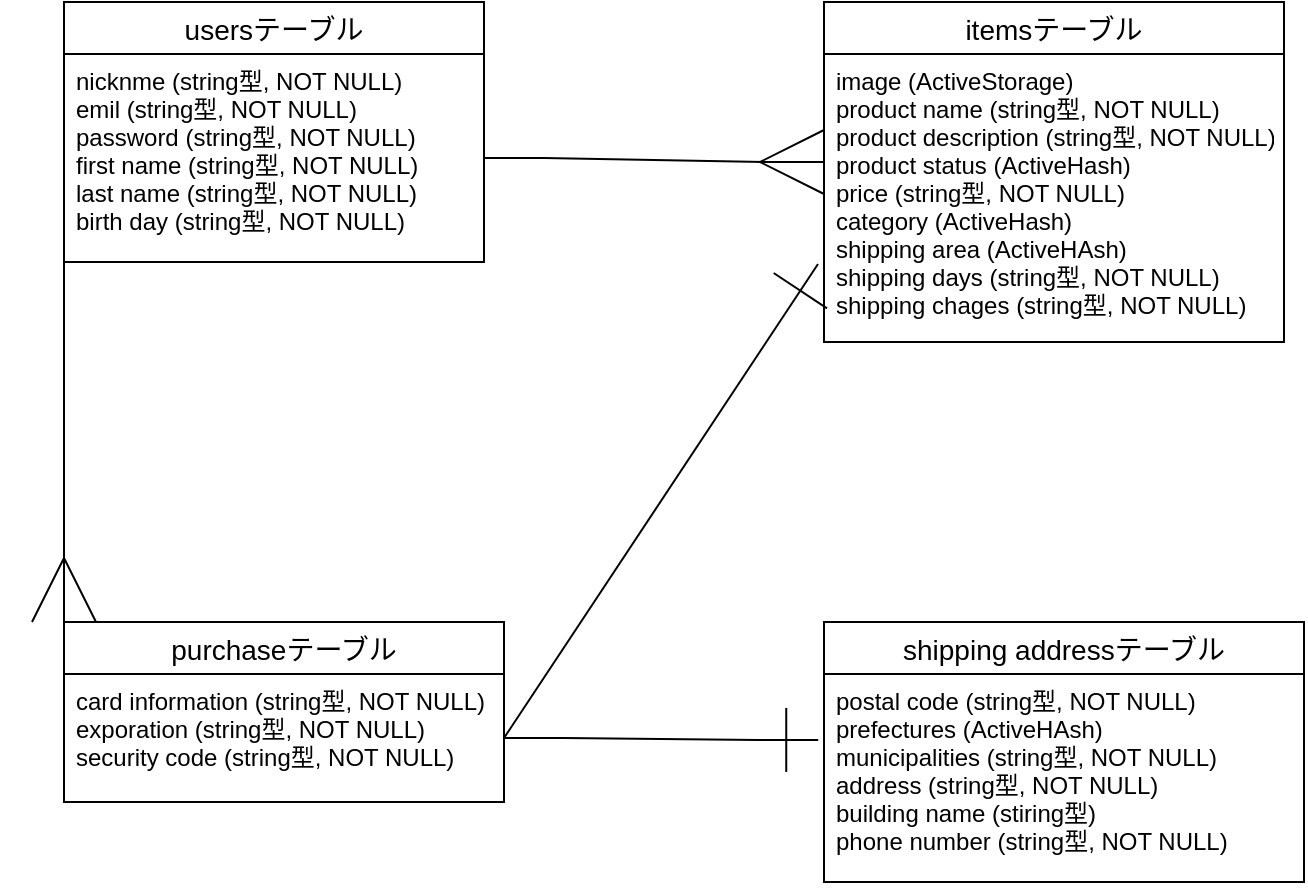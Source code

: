 <mxfile>
    <diagram id="s3n3R_xERKd61BIZFmFd" name="ページ1">
        <mxGraphModel dx="728" dy="680" grid="1" gridSize="10" guides="1" tooltips="1" connect="1" arrows="1" fold="1" page="1" pageScale="1" pageWidth="827" pageHeight="1169" math="0" shadow="0">
            <root>
                <mxCell id="0"/>
                <mxCell id="1" parent="0"/>
                <mxCell id="53" value="usersテーブル" style="swimlane;fontStyle=0;childLayout=stackLayout;horizontal=1;startSize=26;horizontalStack=0;resizeParent=1;resizeParentMax=0;resizeLast=0;collapsible=1;marginBottom=0;align=center;fontSize=14;" parent="1" vertex="1">
                    <mxGeometry x="140" y="10" width="210" height="130" as="geometry"/>
                </mxCell>
                <mxCell id="54" value="nicknme (string型, NOT NULL)&#10;emil (string型, NOT NULL)&#10;password (string型, NOT NULL)&#10;first name (string型, NOT NULL)&#10;last name (string型, NOT NULL)&#10;birth day (string型, NOT NULL)" style="text;strokeColor=none;fillColor=none;spacingLeft=4;spacingRight=4;overflow=hidden;rotatable=0;points=[[0,0.5],[1,0.5]];portConstraint=eastwest;fontSize=12;align=left;" parent="53" vertex="1">
                    <mxGeometry y="26" width="210" height="104" as="geometry"/>
                </mxCell>
                <mxCell id="57" value="itemsテーブル" style="swimlane;fontStyle=0;childLayout=stackLayout;horizontal=1;startSize=26;horizontalStack=0;resizeParent=1;resizeParentMax=0;resizeLast=0;collapsible=1;marginBottom=0;align=center;fontSize=14;" parent="1" vertex="1">
                    <mxGeometry x="520" y="10" width="230" height="170" as="geometry"/>
                </mxCell>
                <mxCell id="58" value="image (ActiveStorage)&#10;product name (string型, NOT NULL)&#10;product description (string型, NOT NULL)&#10;product status (ActiveHash)&#10;price (string型, NOT NULL)&#10;category (ActiveHash)&#10;shipping area (ActiveHAsh)&#10;shipping days (string型, NOT NULL)&#10;shipping chages (string型, NOT NULL)&#10;" style="text;strokeColor=none;fillColor=none;spacingLeft=4;spacingRight=4;overflow=hidden;rotatable=0;points=[[0,0.5],[1,0.5]];portConstraint=eastwest;fontSize=12;" parent="57" vertex="1">
                    <mxGeometry y="26" width="230" height="144" as="geometry"/>
                </mxCell>
                <mxCell id="61" value="purchaseテーブル" style="swimlane;fontStyle=0;childLayout=stackLayout;horizontal=1;startSize=26;horizontalStack=0;resizeParent=1;resizeParentMax=0;resizeLast=0;collapsible=1;marginBottom=0;align=center;fontSize=14;" parent="1" vertex="1">
                    <mxGeometry x="140" y="320" width="220" height="90" as="geometry"/>
                </mxCell>
                <mxCell id="62" value="card information (string型, NOT NULL)&#10;exporation (string型, NOT NULL)&#10;security code (string型, NOT NULL)&#10;" style="text;strokeColor=none;fillColor=none;spacingLeft=4;spacingRight=4;overflow=hidden;rotatable=0;points=[[0,0.5],[1,0.5]];portConstraint=eastwest;fontSize=12;" parent="61" vertex="1">
                    <mxGeometry y="26" width="220" height="64" as="geometry"/>
                </mxCell>
                <mxCell id="65" value="shipping addressテーブル" style="swimlane;fontStyle=0;childLayout=stackLayout;horizontal=1;startSize=26;horizontalStack=0;resizeParent=1;resizeParentMax=0;resizeLast=0;collapsible=1;marginBottom=0;align=center;fontSize=14;" parent="1" vertex="1">
                    <mxGeometry x="520" y="320" width="240" height="130" as="geometry"/>
                </mxCell>
                <mxCell id="66" value="postal code (string型, NOT NULL)&#10;prefectures (ActiveHAsh)&#10;municipalities (string型, NOT NULL)&#10;address (string型, NOT NULL)&#10;building name (stiring型)&#10;phone number (string型, NOT NULL)" style="text;strokeColor=none;fillColor=none;spacingLeft=4;spacingRight=4;overflow=hidden;rotatable=0;points=[[0,0.5],[1,0.5]];portConstraint=eastwest;fontSize=12;" parent="65" vertex="1">
                    <mxGeometry y="26" width="240" height="104" as="geometry"/>
                </mxCell>
                <mxCell id="75" style="edgeStyle=entityRelationEdgeStyle;rounded=0;orthogonalLoop=1;jettySize=auto;html=1;exitX=1;exitY=0.5;exitDx=0;exitDy=0;fontFamily=Times New Roman;endArrow=ERmany;endFill=0;endSize=30;" parent="1" source="54" edge="1">
                    <mxGeometry relative="1" as="geometry">
                        <mxPoint x="520" y="90" as="targetPoint"/>
                    </mxGeometry>
                </mxCell>
                <mxCell id="76" style="edgeStyle=entityRelationEdgeStyle;rounded=0;orthogonalLoop=1;jettySize=auto;html=1;exitX=1;exitY=0.5;exitDx=0;exitDy=0;entryX=-0.012;entryY=0.317;entryDx=0;entryDy=0;entryPerimeter=0;endArrow=ERone;endFill=0;fontFamily=Times New Roman;endSize=30;" parent="1" source="62" target="66" edge="1">
                    <mxGeometry relative="1" as="geometry"/>
                </mxCell>
                <mxCell id="78" style="rounded=0;orthogonalLoop=1;jettySize=auto;html=1;exitX=1;exitY=0.5;exitDx=0;exitDy=0;endArrow=ERone;endFill=0;fontFamily=Times New Roman;entryX=-0.013;entryY=0.729;entryDx=0;entryDy=0;entryPerimeter=0;endSize=30;" parent="1" source="62" target="58" edge="1">
                    <mxGeometry relative="1" as="geometry">
                        <mxPoint x="510" y="150" as="targetPoint"/>
                    </mxGeometry>
                </mxCell>
                <mxCell id="79" style="rounded=0;orthogonalLoop=1;jettySize=auto;html=1;exitX=0;exitY=0.5;exitDx=0;exitDy=0;entryX=0;entryY=0;entryDx=0;entryDy=0;endArrow=ERmany;endFill=0;fontFamily=Times New Roman;endSize=30;" parent="1" source="54" target="61" edge="1">
                    <mxGeometry relative="1" as="geometry"/>
                </mxCell>
            </root>
        </mxGraphModel>
    </diagram>
</mxfile>